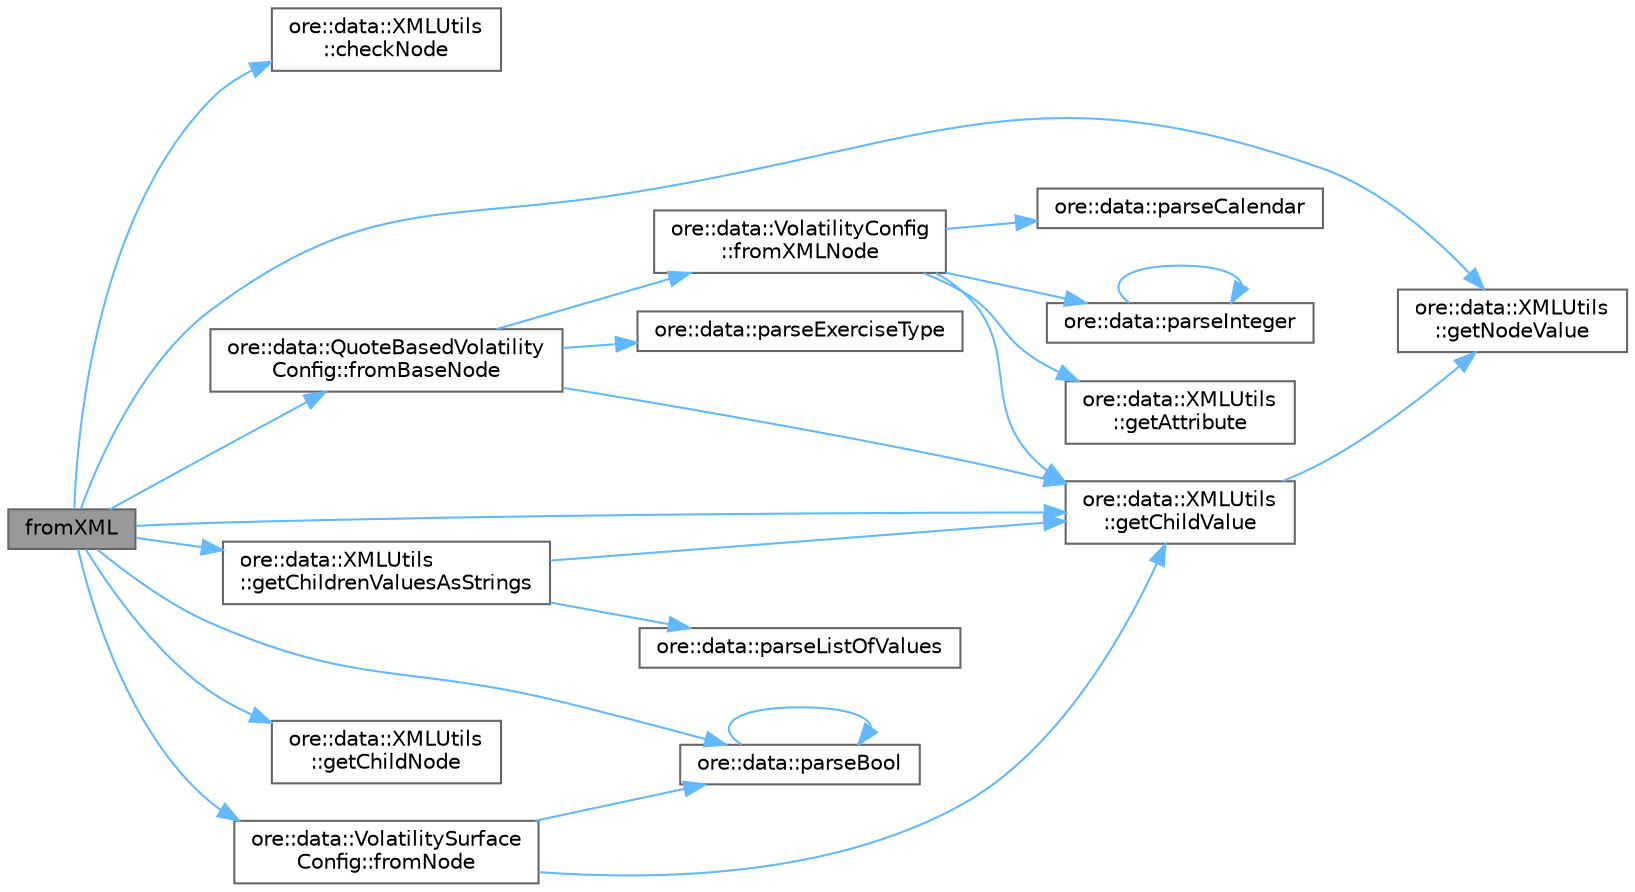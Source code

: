 digraph "fromXML"
{
 // INTERACTIVE_SVG=YES
 // LATEX_PDF_SIZE
  bgcolor="transparent";
  edge [fontname=Helvetica,fontsize=10,labelfontname=Helvetica,labelfontsize=10];
  node [fontname=Helvetica,fontsize=10,shape=box,height=0.2,width=0.4];
  rankdir="LR";
  Node1 [label="fromXML",height=0.2,width=0.4,color="gray40", fillcolor="grey60", style="filled", fontcolor="black",tooltip=" "];
  Node1 -> Node2 [color="steelblue1",style="solid"];
  Node2 [label="ore::data::XMLUtils\l::checkNode",height=0.2,width=0.4,color="grey40", fillcolor="white", style="filled",URL="$classore_1_1data_1_1_x_m_l_utils.html#a37c092916f4bdf10d4fbf6bb9e474db7",tooltip=" "];
  Node1 -> Node3 [color="steelblue1",style="solid"];
  Node3 [label="ore::data::QuoteBasedVolatility\lConfig::fromBaseNode",height=0.2,width=0.4,color="grey40", fillcolor="white", style="filled",URL="$classore_1_1data_1_1_quote_based_volatility_config.html#a855fb0d4eebf71ffc61b127618b72f5d",tooltip=" "];
  Node3 -> Node4 [color="steelblue1",style="solid"];
  Node4 [label="ore::data::VolatilityConfig\l::fromXMLNode",height=0.2,width=0.4,color="grey40", fillcolor="white", style="filled",URL="$classore_1_1data_1_1_volatility_config.html#a8b3e6da83f004f794ed64aa43078032a",tooltip=" "];
  Node4 -> Node5 [color="steelblue1",style="solid"];
  Node5 [label="ore::data::XMLUtils\l::getAttribute",height=0.2,width=0.4,color="grey40", fillcolor="white", style="filled",URL="$classore_1_1data_1_1_x_m_l_utils.html#a2d656de3f92d61e867ec7a3c88ad4015",tooltip=" "];
  Node4 -> Node6 [color="steelblue1",style="solid"];
  Node6 [label="ore::data::XMLUtils\l::getChildValue",height=0.2,width=0.4,color="grey40", fillcolor="white", style="filled",URL="$classore_1_1data_1_1_x_m_l_utils.html#a5a1307174ddefdb3aad6e3bd8cc63b27",tooltip=" "];
  Node6 -> Node7 [color="steelblue1",style="solid"];
  Node7 [label="ore::data::XMLUtils\l::getNodeValue",height=0.2,width=0.4,color="grey40", fillcolor="white", style="filled",URL="$classore_1_1data_1_1_x_m_l_utils.html#a6704501b110fa9d056096df3e05f0df2",tooltip="Get a node's value."];
  Node4 -> Node8 [color="steelblue1",style="solid"];
  Node8 [label="ore::data::parseCalendar",height=0.2,width=0.4,color="grey40", fillcolor="white", style="filled",URL="$group__utilities.html#ga0f72d6fcccae10a674bdcd5095200f14",tooltip="Convert text to QuantLib::Calendar."];
  Node4 -> Node9 [color="steelblue1",style="solid"];
  Node9 [label="ore::data::parseInteger",height=0.2,width=0.4,color="grey40", fillcolor="white", style="filled",URL="$group__utilities.html#gaecd67eda4fb5f4859bb8f6d383547721",tooltip="Convert text to QuantLib::Integer."];
  Node9 -> Node9 [color="steelblue1",style="solid"];
  Node3 -> Node6 [color="steelblue1",style="solid"];
  Node3 -> Node10 [color="steelblue1",style="solid"];
  Node10 [label="ore::data::parseExerciseType",height=0.2,width=0.4,color="grey40", fillcolor="white", style="filled",URL="$group__utilities.html#ga20c18a22a7c42fb8d358d9778a956011",tooltip="Convert text to QuantLib::Exercise::Type."];
  Node1 -> Node11 [color="steelblue1",style="solid"];
  Node11 [label="ore::data::VolatilitySurface\lConfig::fromNode",height=0.2,width=0.4,color="grey40", fillcolor="white", style="filled",URL="$classore_1_1data_1_1_volatility_surface_config.html#ab12d7f3b47bb8915b138c6a57ff8292f",tooltip=" "];
  Node11 -> Node6 [color="steelblue1",style="solid"];
  Node11 -> Node12 [color="steelblue1",style="solid"];
  Node12 [label="ore::data::parseBool",height=0.2,width=0.4,color="grey40", fillcolor="white", style="filled",URL="$group__utilities.html#ga94621f11193864fa1338296232dc5be9",tooltip="Convert text to bool."];
  Node12 -> Node12 [color="steelblue1",style="solid"];
  Node1 -> Node13 [color="steelblue1",style="solid"];
  Node13 [label="ore::data::XMLUtils\l::getChildNode",height=0.2,width=0.4,color="grey40", fillcolor="white", style="filled",URL="$classore_1_1data_1_1_x_m_l_utils.html#a5f2b91a4af900e85c356cfe807e64501",tooltip=" "];
  Node1 -> Node14 [color="steelblue1",style="solid"];
  Node14 [label="ore::data::XMLUtils\l::getChildrenValuesAsStrings",height=0.2,width=0.4,color="grey40", fillcolor="white", style="filled",URL="$classore_1_1data_1_1_x_m_l_utils.html#a81459e72cad1a7676c674eccad1c3cee",tooltip=" "];
  Node14 -> Node6 [color="steelblue1",style="solid"];
  Node14 -> Node15 [color="steelblue1",style="solid"];
  Node15 [label="ore::data::parseListOfValues",height=0.2,width=0.4,color="grey40", fillcolor="white", style="filled",URL="$namespaceore_1_1data.html#a30e976f566a2a562e6b5a9d0c6f34ff0",tooltip=" "];
  Node1 -> Node6 [color="steelblue1",style="solid"];
  Node1 -> Node7 [color="steelblue1",style="solid"];
  Node1 -> Node12 [color="steelblue1",style="solid"];
}
